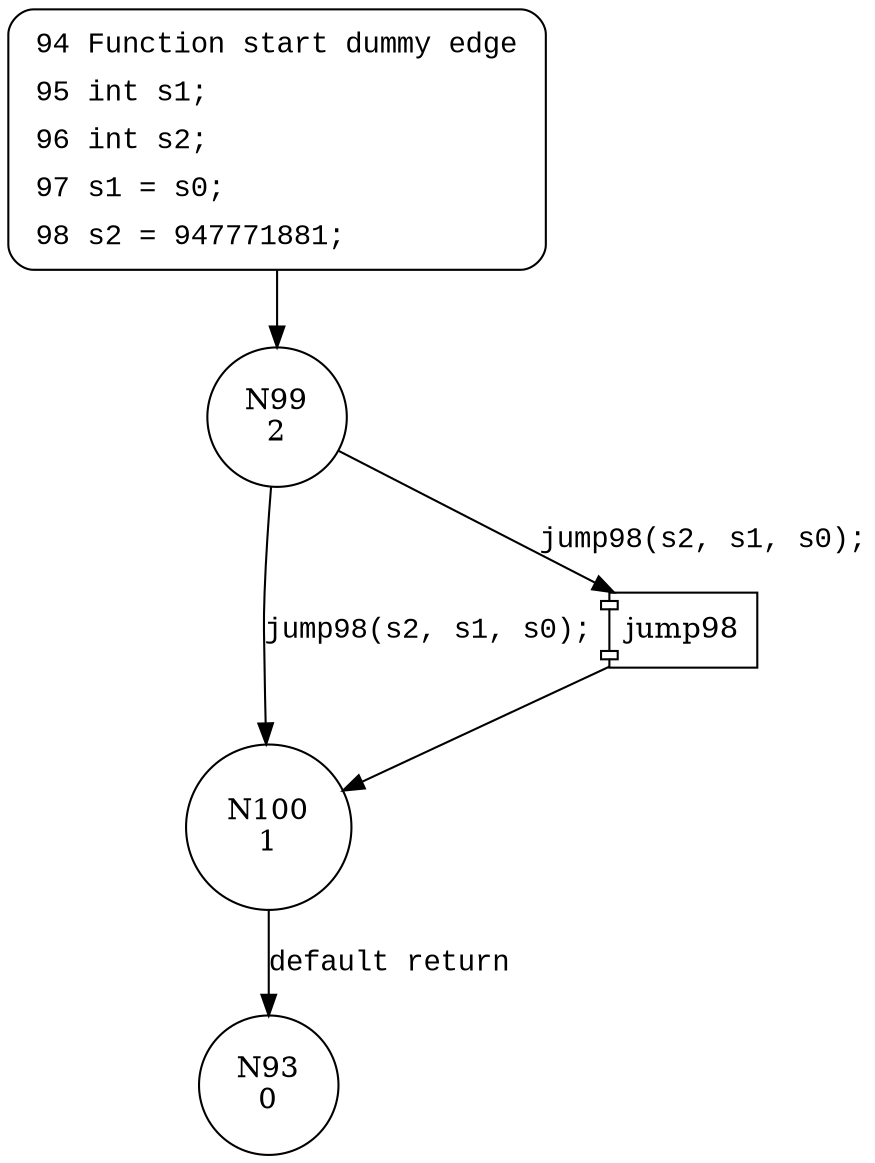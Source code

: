 digraph block98 {
99 [shape="circle" label="N99\n2"]
100 [shape="circle" label="N100\n1"]
93 [shape="circle" label="N93\n0"]
94 [style="filled,bold" penwidth="1" fillcolor="white" fontname="Courier New" shape="Mrecord" label=<<table border="0" cellborder="0" cellpadding="3" bgcolor="white"><tr><td align="right">94</td><td align="left">Function start dummy edge</td></tr><tr><td align="right">95</td><td align="left">int s1;</td></tr><tr><td align="right">96</td><td align="left">int s2;</td></tr><tr><td align="right">97</td><td align="left">s1 = s0;</td></tr><tr><td align="right">98</td><td align="left">s2 = 947771881;</td></tr></table>>]
94 -> 99[label=""]
100169 [shape="component" label="jump98"]
99 -> 100169 [label="jump98(s2, s1, s0);" fontname="Courier New"]
100169 -> 100 [label="" fontname="Courier New"]
99 -> 100 [label="jump98(s2, s1, s0);" fontname="Courier New"]
100 -> 93 [label="default return" fontname="Courier New"]
}